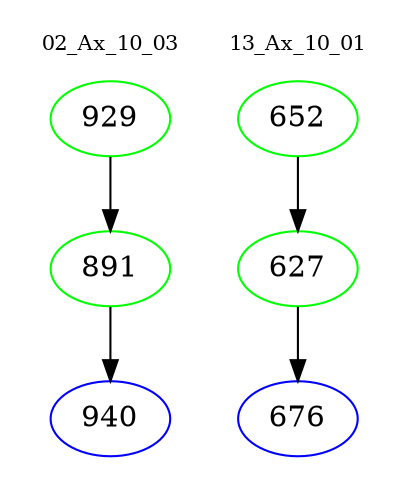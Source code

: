 digraph{
subgraph cluster_0 {
color = white
label = "02_Ax_10_03";
fontsize=10;
T0_929 [label="929", color="green"]
T0_929 -> T0_891 [color="black"]
T0_891 [label="891", color="green"]
T0_891 -> T0_940 [color="black"]
T0_940 [label="940", color="blue"]
}
subgraph cluster_1 {
color = white
label = "13_Ax_10_01";
fontsize=10;
T1_652 [label="652", color="green"]
T1_652 -> T1_627 [color="black"]
T1_627 [label="627", color="green"]
T1_627 -> T1_676 [color="black"]
T1_676 [label="676", color="blue"]
}
}
